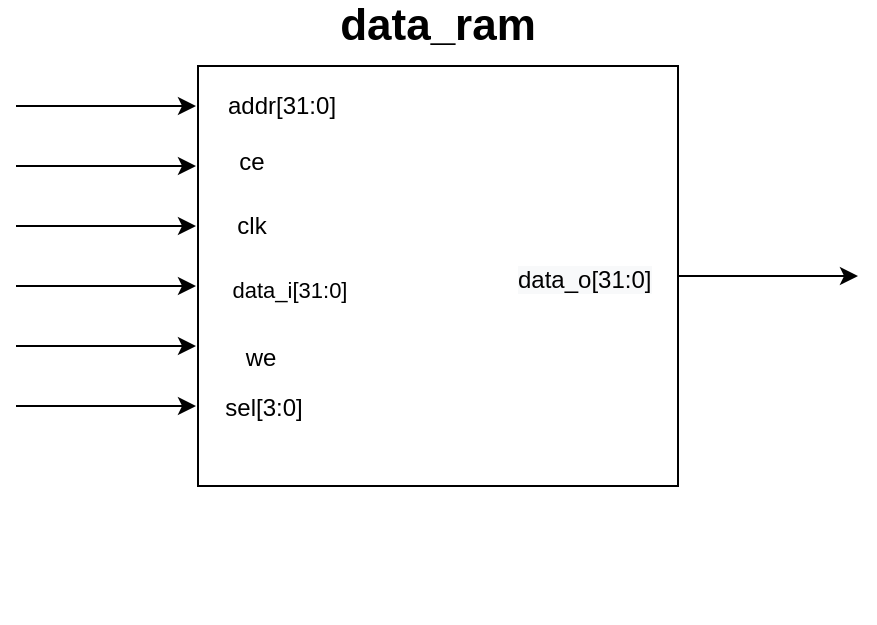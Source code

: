<mxfile version="14.1.1" type="github">
  <diagram id="2cE4DeyMNlwUSsoBxYa-" name="第 1 页">
    <mxGraphModel dx="1038" dy="500" grid="1" gridSize="10" guides="1" tooltips="1" connect="1" arrows="1" fold="1" page="1" pageScale="1" pageWidth="1169" pageHeight="1654" math="0" shadow="0">
      <root>
        <mxCell id="0" />
        <mxCell id="1" parent="0" />
        <mxCell id="Sf1lN9ztoleLg4mkQbbL-1" value="" style="rounded=0;whiteSpace=wrap;html=1;" vertex="1" parent="1">
          <mxGeometry x="400" y="60" width="240" height="210" as="geometry" />
        </mxCell>
        <mxCell id="Sf1lN9ztoleLg4mkQbbL-2" value="" style="endArrow=classic;html=1;" edge="1" parent="1">
          <mxGeometry width="50" height="50" relative="1" as="geometry">
            <mxPoint x="640" y="165" as="sourcePoint" />
            <mxPoint x="730" y="165" as="targetPoint" />
          </mxGeometry>
        </mxCell>
        <mxCell id="Sf1lN9ztoleLg4mkQbbL-4" value="" style="endArrow=classic;html=1;" edge="1" parent="1">
          <mxGeometry width="50" height="50" relative="1" as="geometry">
            <mxPoint x="309" y="170" as="sourcePoint" />
            <mxPoint x="399" y="170" as="targetPoint" />
          </mxGeometry>
        </mxCell>
        <mxCell id="Sf1lN9ztoleLg4mkQbbL-5" value="" style="endArrow=classic;html=1;" edge="1" parent="1">
          <mxGeometry width="50" height="50" relative="1" as="geometry">
            <mxPoint x="309" y="200" as="sourcePoint" />
            <mxPoint x="399" y="200" as="targetPoint" />
          </mxGeometry>
        </mxCell>
        <mxCell id="Sf1lN9ztoleLg4mkQbbL-6" value="" style="endArrow=classic;html=1;" edge="1" parent="1">
          <mxGeometry width="50" height="50" relative="1" as="geometry">
            <mxPoint x="309" y="230" as="sourcePoint" />
            <mxPoint x="399" y="230" as="targetPoint" />
          </mxGeometry>
        </mxCell>
        <mxCell id="Sf1lN9ztoleLg4mkQbbL-10" value="" style="endArrow=classic;html=1;" edge="1" parent="1">
          <mxGeometry width="50" height="50" relative="1" as="geometry">
            <mxPoint x="309" y="110" as="sourcePoint" />
            <mxPoint x="399" y="110" as="targetPoint" />
          </mxGeometry>
        </mxCell>
        <mxCell id="Sf1lN9ztoleLg4mkQbbL-11" value="" style="endArrow=classic;html=1;" edge="1" parent="1">
          <mxGeometry width="50" height="50" relative="1" as="geometry">
            <mxPoint x="309" y="80" as="sourcePoint" />
            <mxPoint x="399" y="80" as="targetPoint" />
          </mxGeometry>
        </mxCell>
        <mxCell id="Sf1lN9ztoleLg4mkQbbL-12" value="" style="endArrow=classic;html=1;" edge="1" parent="1">
          <mxGeometry width="50" height="50" relative="1" as="geometry">
            <mxPoint x="309" y="140" as="sourcePoint" />
            <mxPoint x="399" y="140" as="targetPoint" />
          </mxGeometry>
        </mxCell>
        <mxCell id="Sf1lN9ztoleLg4mkQbbL-13" value="&lt;span style=&quot;font-size: 22px&quot;&gt;&lt;b&gt;data_ram&lt;/b&gt;&lt;/span&gt;" style="text;html=1;strokeColor=none;fillColor=none;align=center;verticalAlign=middle;whiteSpace=wrap;rounded=0;" vertex="1" parent="1">
          <mxGeometry x="500" y="30" width="40" height="20" as="geometry" />
        </mxCell>
        <mxCell id="Sf1lN9ztoleLg4mkQbbL-14" value="addr[31:0]" style="text;html=1;strokeColor=none;fillColor=none;align=center;verticalAlign=middle;whiteSpace=wrap;rounded=0;" vertex="1" parent="1">
          <mxGeometry x="422" y="70" width="40" height="20" as="geometry" />
        </mxCell>
        <mxCell id="Sf1lN9ztoleLg4mkQbbL-15" value="ce" style="text;html=1;strokeColor=none;fillColor=none;align=center;verticalAlign=middle;whiteSpace=wrap;rounded=0;" vertex="1" parent="1">
          <mxGeometry x="407" y="98" width="40" height="20" as="geometry" />
        </mxCell>
        <mxCell id="Sf1lN9ztoleLg4mkQbbL-16" value="clk" style="text;html=1;strokeColor=none;fillColor=none;align=center;verticalAlign=middle;whiteSpace=wrap;rounded=0;" vertex="1" parent="1">
          <mxGeometry x="407" y="130" width="40" height="20" as="geometry" />
        </mxCell>
        <mxCell id="Sf1lN9ztoleLg4mkQbbL-17" value="&lt;font style=&quot;font-size: 11px&quot;&gt;data_i[31:0]&lt;/font&gt;" style="text;html=1;strokeColor=none;fillColor=none;align=center;verticalAlign=middle;whiteSpace=wrap;rounded=0;" vertex="1" parent="1">
          <mxGeometry x="426" y="162" width="40" height="20" as="geometry" />
        </mxCell>
        <mxCell id="Sf1lN9ztoleLg4mkQbbL-18" value="we" style="text;html=1;strokeColor=none;fillColor=none;align=center;verticalAlign=middle;whiteSpace=wrap;rounded=0;" vertex="1" parent="1">
          <mxGeometry x="413" y="192" width="37" height="28" as="geometry" />
        </mxCell>
        <mxCell id="Sf1lN9ztoleLg4mkQbbL-19" value="sel[3:0]" style="text;html=1;strokeColor=none;fillColor=none;align=center;verticalAlign=middle;whiteSpace=wrap;rounded=0;" vertex="1" parent="1">
          <mxGeometry x="413" y="221" width="40" height="20" as="geometry" />
        </mxCell>
        <mxCell id="Sf1lN9ztoleLg4mkQbbL-23" style="edgeStyle=orthogonalEdgeStyle;rounded=0;orthogonalLoop=1;jettySize=auto;html=1;exitX=0.5;exitY=1;exitDx=0;exitDy=0;" edge="1" parent="1">
          <mxGeometry relative="1" as="geometry">
            <mxPoint x="604" y="118" as="sourcePoint" />
            <mxPoint x="604" y="118" as="targetPoint" />
          </mxGeometry>
        </mxCell>
        <mxCell id="Sf1lN9ztoleLg4mkQbbL-25" style="edgeStyle=orthogonalEdgeStyle;rounded=0;orthogonalLoop=1;jettySize=auto;html=1;exitX=0.5;exitY=1;exitDx=0;exitDy=0;" edge="1" parent="1">
          <mxGeometry relative="1" as="geometry">
            <mxPoint x="591" y="268" as="sourcePoint" />
            <mxPoint x="591" y="268" as="targetPoint" />
          </mxGeometry>
        </mxCell>
        <mxCell id="Sf1lN9ztoleLg4mkQbbL-26" style="edgeStyle=orthogonalEdgeStyle;rounded=0;orthogonalLoop=1;jettySize=auto;html=1;exitX=0.5;exitY=1;exitDx=0;exitDy=0;" edge="1" parent="1">
          <mxGeometry relative="1" as="geometry">
            <mxPoint x="585" y="235.5" as="sourcePoint" />
            <mxPoint x="585" y="235.5" as="targetPoint" />
          </mxGeometry>
        </mxCell>
        <mxCell id="Sf1lN9ztoleLg4mkQbbL-27" style="edgeStyle=orthogonalEdgeStyle;rounded=0;orthogonalLoop=1;jettySize=auto;html=1;exitX=0.5;exitY=1;exitDx=0;exitDy=0;" edge="1" parent="1">
          <mxGeometry relative="1" as="geometry">
            <mxPoint x="598" y="266" as="sourcePoint" />
            <mxPoint x="598" y="266" as="targetPoint" />
          </mxGeometry>
        </mxCell>
        <mxCell id="Sf1lN9ztoleLg4mkQbbL-28" style="edgeStyle=orthogonalEdgeStyle;rounded=0;orthogonalLoop=1;jettySize=auto;html=1;exitX=0.5;exitY=1;exitDx=0;exitDy=0;" edge="1" parent="1">
          <mxGeometry relative="1" as="geometry">
            <mxPoint x="599" y="296" as="sourcePoint" />
            <mxPoint x="599" y="296" as="targetPoint" />
          </mxGeometry>
        </mxCell>
        <mxCell id="Sf1lN9ztoleLg4mkQbbL-29" style="edgeStyle=orthogonalEdgeStyle;rounded=0;orthogonalLoop=1;jettySize=auto;html=1;exitX=0.5;exitY=1;exitDx=0;exitDy=0;" edge="1" parent="1">
          <mxGeometry relative="1" as="geometry">
            <mxPoint x="605" y="330" as="sourcePoint" />
            <mxPoint x="605" y="330" as="targetPoint" />
          </mxGeometry>
        </mxCell>
        <mxCell id="Sf1lN9ztoleLg4mkQbbL-30" style="edgeStyle=orthogonalEdgeStyle;rounded=0;orthogonalLoop=1;jettySize=auto;html=1;exitX=0.5;exitY=1;exitDx=0;exitDy=0;" edge="1" parent="1">
          <mxGeometry relative="1" as="geometry">
            <mxPoint x="600" y="326" as="sourcePoint" />
            <mxPoint x="600" y="326" as="targetPoint" />
          </mxGeometry>
        </mxCell>
        <mxCell id="Sf1lN9ztoleLg4mkQbbL-31" value="&lt;span style=&quot;color: rgb(0 , 0 , 0) ; font-family: &amp;#34;helvetica&amp;#34; ; font-size: 12px ; font-style: normal ; font-weight: 400 ; letter-spacing: normal ; text-align: center ; text-indent: 0px ; text-transform: none ; word-spacing: 0px ; background-color: rgb(248 , 249 , 250) ; display: inline ; float: none&quot;&gt;data_o[31:0]&lt;/span&gt;" style="text;whiteSpace=wrap;html=1;" vertex="1" parent="1">
          <mxGeometry x="558" y="153" width="100" height="30" as="geometry" />
        </mxCell>
      </root>
    </mxGraphModel>
  </diagram>
</mxfile>
